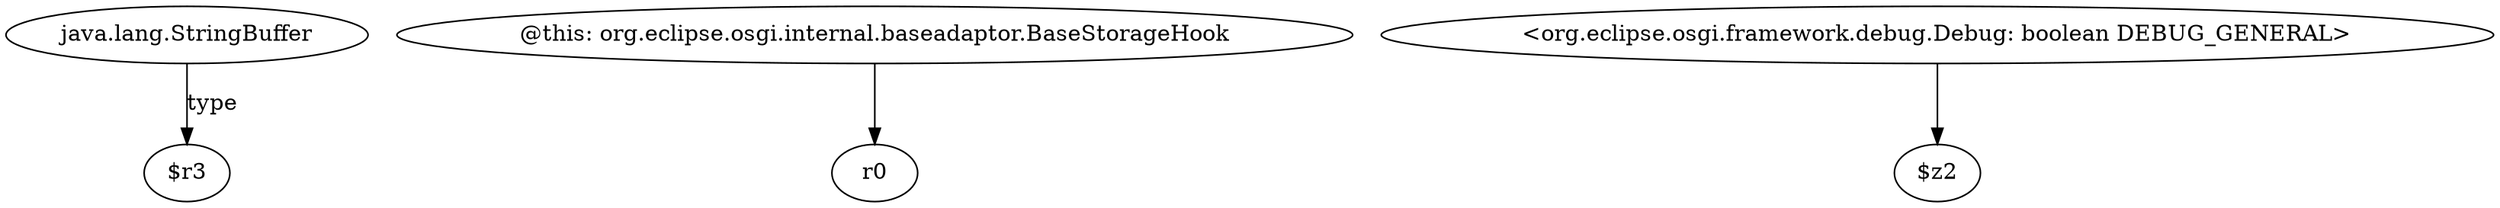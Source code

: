 digraph g {
0[label="java.lang.StringBuffer"]
1[label="$r3"]
0->1[label="type"]
2[label="@this: org.eclipse.osgi.internal.baseadaptor.BaseStorageHook"]
3[label="r0"]
2->3[label=""]
4[label="<org.eclipse.osgi.framework.debug.Debug: boolean DEBUG_GENERAL>"]
5[label="$z2"]
4->5[label=""]
}